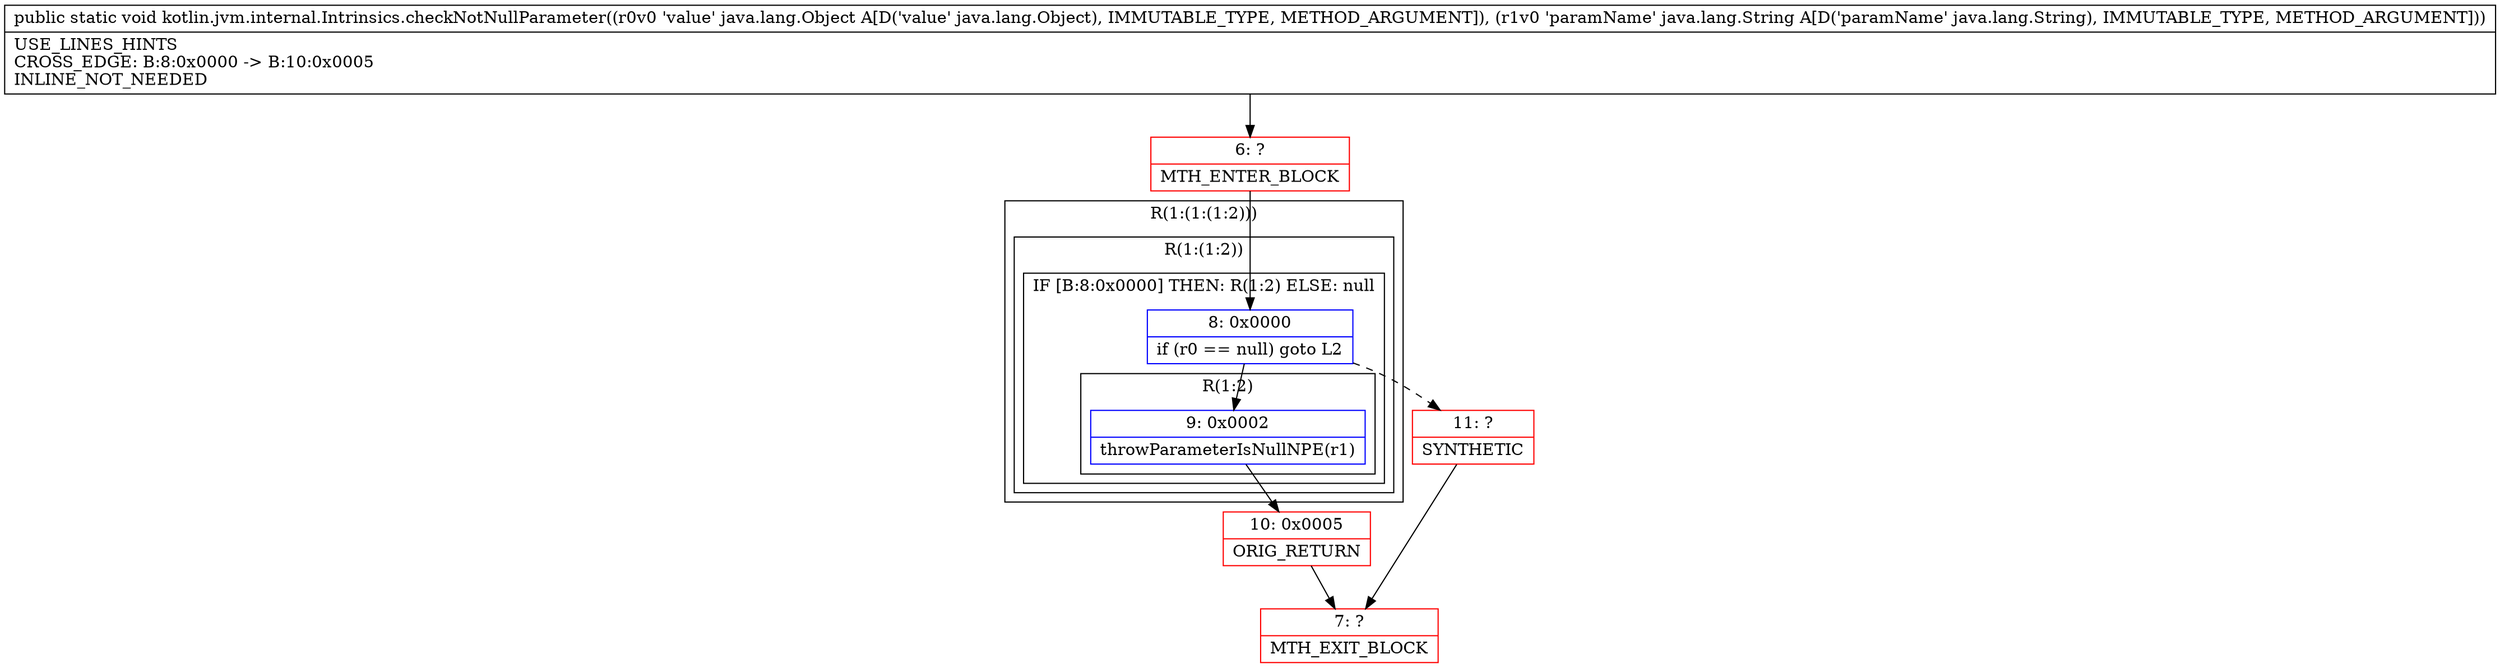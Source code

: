 digraph "CFG forkotlin.jvm.internal.Intrinsics.checkNotNullParameter(Ljava\/lang\/Object;Ljava\/lang\/String;)V" {
subgraph cluster_Region_503920762 {
label = "R(1:(1:(1:2)))";
node [shape=record,color=blue];
subgraph cluster_Region_1929881183 {
label = "R(1:(1:2))";
node [shape=record,color=blue];
subgraph cluster_IfRegion_1999362488 {
label = "IF [B:8:0x0000] THEN: R(1:2) ELSE: null";
node [shape=record,color=blue];
Node_8 [shape=record,label="{8\:\ 0x0000|if (r0 == null) goto L2\l}"];
subgraph cluster_Region_1444351356 {
label = "R(1:2)";
node [shape=record,color=blue];
Node_9 [shape=record,label="{9\:\ 0x0002|throwParameterIsNullNPE(r1)\l}"];
}
}
}
}
Node_6 [shape=record,color=red,label="{6\:\ ?|MTH_ENTER_BLOCK\l}"];
Node_10 [shape=record,color=red,label="{10\:\ 0x0005|ORIG_RETURN\l}"];
Node_7 [shape=record,color=red,label="{7\:\ ?|MTH_EXIT_BLOCK\l}"];
Node_11 [shape=record,color=red,label="{11\:\ ?|SYNTHETIC\l}"];
MethodNode[shape=record,label="{public static void kotlin.jvm.internal.Intrinsics.checkNotNullParameter((r0v0 'value' java.lang.Object A[D('value' java.lang.Object), IMMUTABLE_TYPE, METHOD_ARGUMENT]), (r1v0 'paramName' java.lang.String A[D('paramName' java.lang.String), IMMUTABLE_TYPE, METHOD_ARGUMENT]))  | USE_LINES_HINTS\lCROSS_EDGE: B:8:0x0000 \-\> B:10:0x0005\lINLINE_NOT_NEEDED\l}"];
MethodNode -> Node_6;Node_8 -> Node_9;
Node_8 -> Node_11[style=dashed];
Node_9 -> Node_10;
Node_6 -> Node_8;
Node_10 -> Node_7;
Node_11 -> Node_7;
}

